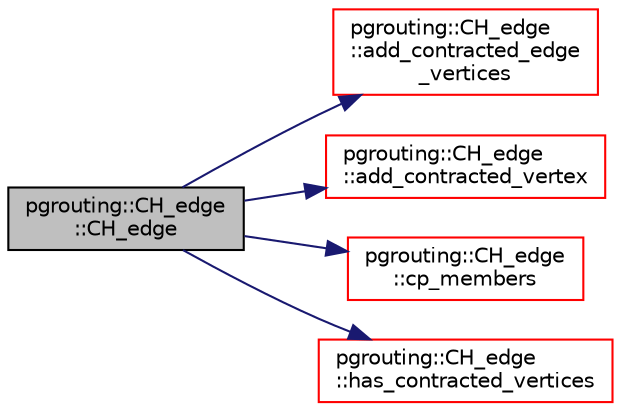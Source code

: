digraph "pgrouting::CH_edge::CH_edge"
{
  edge [fontname="Helvetica",fontsize="10",labelfontname="Helvetica",labelfontsize="10"];
  node [fontname="Helvetica",fontsize="10",shape=record];
  rankdir="LR";
  Node2 [label="pgrouting::CH_edge\l::CH_edge",height=0.2,width=0.4,color="black", fillcolor="grey75", style="filled", fontcolor="black"];
  Node2 -> Node3 [color="midnightblue",fontsize="10",style="solid",fontname="Helvetica"];
  Node3 [label="pgrouting::CH_edge\l::add_contracted_edge\l_vertices",height=0.2,width=0.4,color="red", fillcolor="white", style="filled",URL="$classpgrouting_1_1CH__edge.html#a2bff292b91e87794f3454a7666611b6d"];
  Node2 -> Node7 [color="midnightblue",fontsize="10",style="solid",fontname="Helvetica"];
  Node7 [label="pgrouting::CH_edge\l::add_contracted_vertex",height=0.2,width=0.4,color="red", fillcolor="white", style="filled",URL="$classpgrouting_1_1CH__edge.html#a2239815ed827bcd3d70f1fba769bbf11"];
  Node2 -> Node10 [color="midnightblue",fontsize="10",style="solid",fontname="Helvetica"];
  Node10 [label="pgrouting::CH_edge\l::cp_members",height=0.2,width=0.4,color="red", fillcolor="white", style="filled",URL="$classpgrouting_1_1CH__edge.html#a22dc23aab2ffd1dedfb4b8e3b0a1175b"];
  Node2 -> Node11 [color="midnightblue",fontsize="10",style="solid",fontname="Helvetica"];
  Node11 [label="pgrouting::CH_edge\l::has_contracted_vertices",height=0.2,width=0.4,color="red", fillcolor="white", style="filled",URL="$classpgrouting_1_1CH__edge.html#a53fb7fdb0d240c599f0cd9e6824f59a8"];
}
